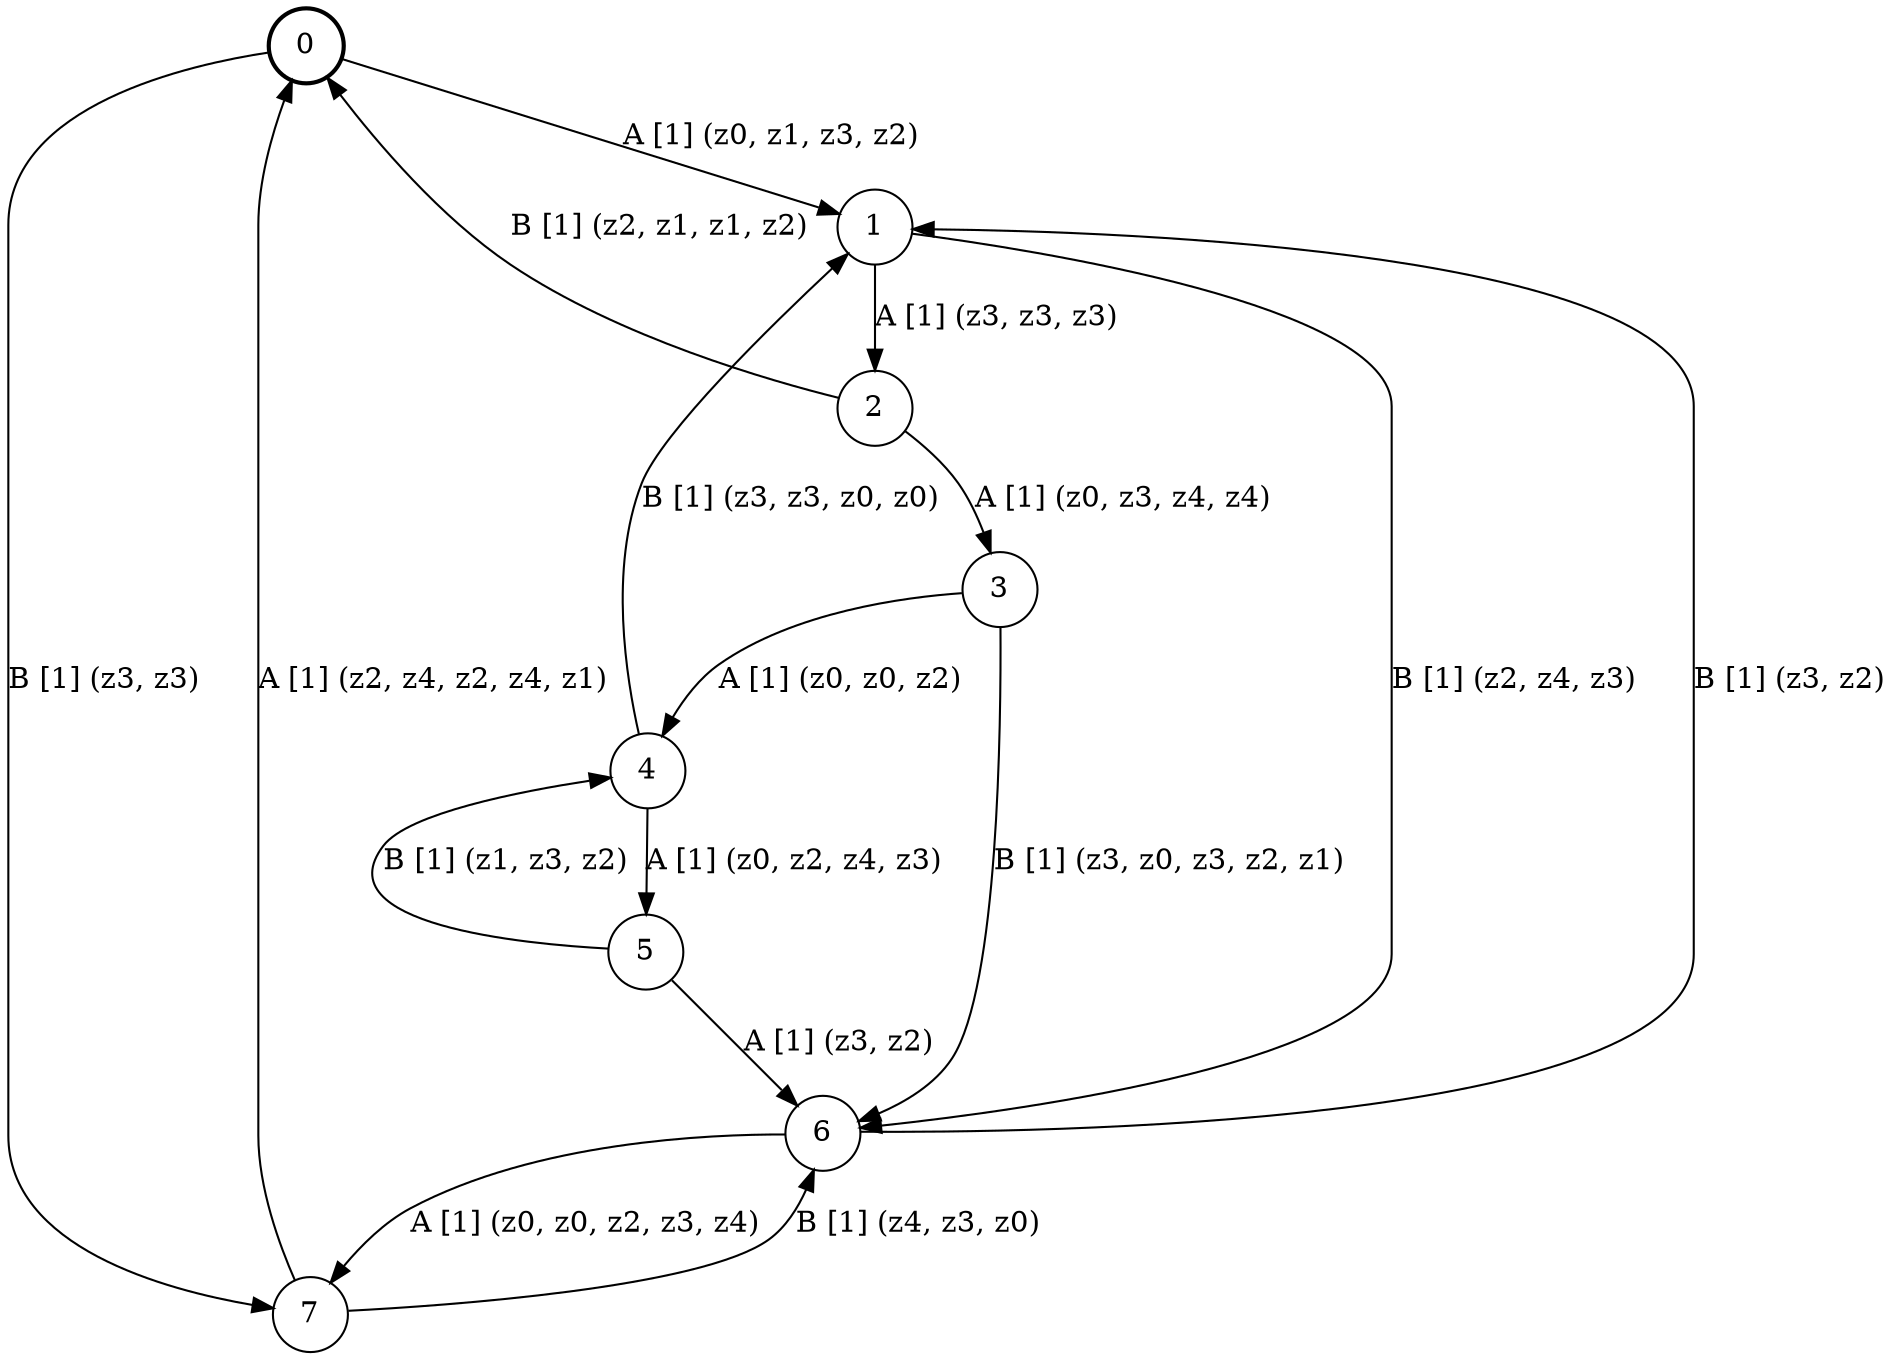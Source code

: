 # generated file, don't try to modify
# command: dot -Tpng <filename> > tree.png
digraph Automaton {
    node [shape = circle];
    0 [style = "bold"];
    0 -> 1 [label = "A [1] (z0, z1, z3, z2) "];
    0 -> 7 [label = "B [1] (z3, z3) "];
    1 -> 2 [label = "A [1] (z3, z3, z3) "];
    1 -> 6 [label = "B [1] (z2, z4, z3) "];
    2 -> 3 [label = "A [1] (z0, z3, z4, z4) "];
    2 -> 0 [label = "B [1] (z2, z1, z1, z2) "];
    3 -> 4 [label = "A [1] (z0, z0, z2) "];
    3 -> 6 [label = "B [1] (z3, z0, z3, z2, z1) "];
    4 -> 5 [label = "A [1] (z0, z2, z4, z3) "];
    4 -> 1 [label = "B [1] (z3, z3, z0, z0) "];
    5 -> 6 [label = "A [1] (z3, z2) "];
    5 -> 4 [label = "B [1] (z1, z3, z2) "];
    6 -> 7 [label = "A [1] (z0, z0, z2, z3, z4) "];
    6 -> 1 [label = "B [1] (z3, z2) "];
    7 -> 0 [label = "A [1] (z2, z4, z2, z4, z1) "];
    7 -> 6 [label = "B [1] (z4, z3, z0) "];
}
